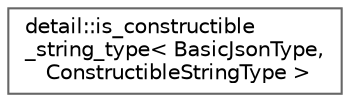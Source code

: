 digraph "Gráfico de jerarquía de clases"
{
 // LATEX_PDF_SIZE
  bgcolor="transparent";
  edge [fontname=Helvetica,fontsize=10,labelfontname=Helvetica,labelfontsize=10];
  node [fontname=Helvetica,fontsize=10,shape=box,height=0.2,width=0.4];
  rankdir="LR";
  Node0 [id="Node000000",label="detail::is_constructible\l_string_type\< BasicJsonType,\l ConstructibleStringType \>",height=0.2,width=0.4,color="grey40", fillcolor="white", style="filled",URL="$structdetail_1_1is__constructible__string__type.html",tooltip=" "];
}
